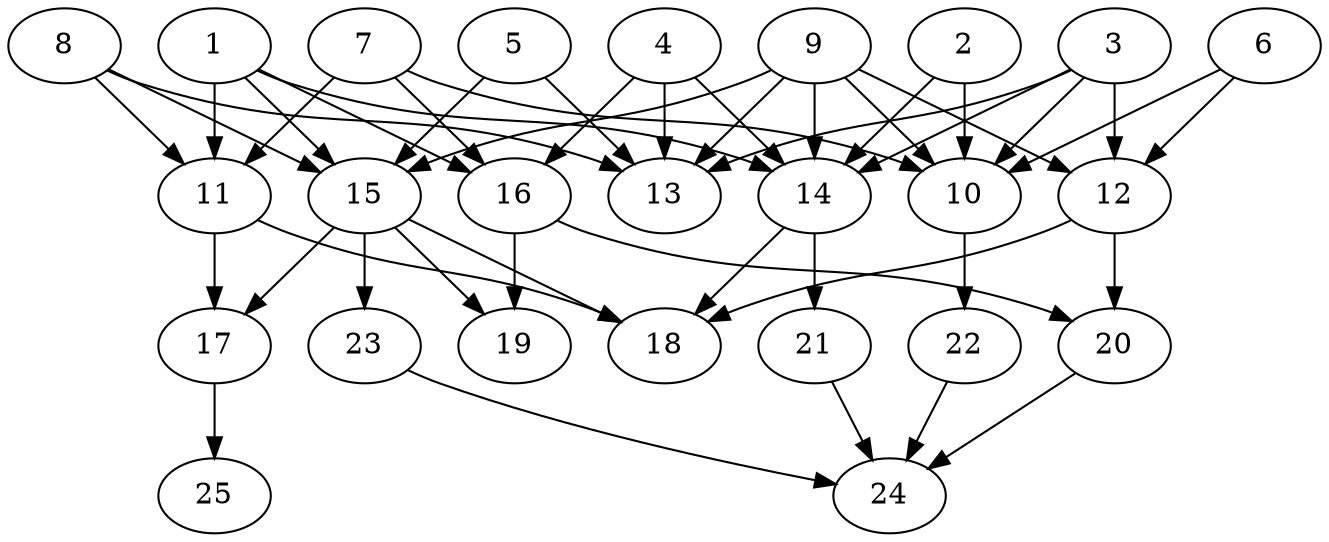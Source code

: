 // DAG automatically generated by daggen at Thu Oct  3 14:00:40 2019
// ./daggen --dot -n 25 --ccr 0.3 --fat 0.7 --regular 0.7 --density 0.6 --mindata 5242880 --maxdata 52428800 
digraph G {
  1 [size="45475840", alpha="0.01", expect_size="13642752"] 
  1 -> 11 [size ="13642752"]
  1 -> 14 [size ="13642752"]
  1 -> 15 [size ="13642752"]
  1 -> 16 [size ="13642752"]
  2 [size="163488427", alpha="0.12", expect_size="49046528"] 
  2 -> 10 [size ="49046528"]
  2 -> 14 [size ="49046528"]
  3 [size="36082347", alpha="0.14", expect_size="10824704"] 
  3 -> 10 [size ="10824704"]
  3 -> 12 [size ="10824704"]
  3 -> 13 [size ="10824704"]
  3 -> 14 [size ="10824704"]
  4 [size="75840853", alpha="0.12", expect_size="22752256"] 
  4 -> 13 [size ="22752256"]
  4 -> 14 [size ="22752256"]
  4 -> 16 [size ="22752256"]
  5 [size="144561493", alpha="0.01", expect_size="43368448"] 
  5 -> 13 [size ="43368448"]
  5 -> 15 [size ="43368448"]
  6 [size="50343253", alpha="0.17", expect_size="15102976"] 
  6 -> 10 [size ="15102976"]
  6 -> 12 [size ="15102976"]
  7 [size="58378240", alpha="0.05", expect_size="17513472"] 
  7 -> 10 [size ="17513472"]
  7 -> 11 [size ="17513472"]
  7 -> 16 [size ="17513472"]
  8 [size="145411413", alpha="0.02", expect_size="43623424"] 
  8 -> 11 [size ="43623424"]
  8 -> 13 [size ="43623424"]
  8 -> 15 [size ="43623424"]
  9 [size="21514240", alpha="0.09", expect_size="6454272"] 
  9 -> 10 [size ="6454272"]
  9 -> 12 [size ="6454272"]
  9 -> 13 [size ="6454272"]
  9 -> 14 [size ="6454272"]
  9 -> 15 [size ="6454272"]
  10 [size="125197653", alpha="0.12", expect_size="37559296"] 
  10 -> 22 [size ="37559296"]
  11 [size="162355200", alpha="0.03", expect_size="48706560"] 
  11 -> 17 [size ="48706560"]
  11 -> 18 [size ="48706560"]
  12 [size="170321920", alpha="0.06", expect_size="51096576"] 
  12 -> 18 [size ="51096576"]
  12 -> 20 [size ="51096576"]
  13 [size="103946240", alpha="0.05", expect_size="31183872"] 
  14 [size="55227733", alpha="0.19", expect_size="16568320"] 
  14 -> 18 [size ="16568320"]
  14 -> 21 [size ="16568320"]
  15 [size="153402027", alpha="0.14", expect_size="46020608"] 
  15 -> 17 [size ="46020608"]
  15 -> 18 [size ="46020608"]
  15 -> 19 [size ="46020608"]
  15 -> 23 [size ="46020608"]
  16 [size="164884480", alpha="0.02", expect_size="49465344"] 
  16 -> 19 [size ="49465344"]
  16 -> 20 [size ="49465344"]
  17 [size="144558080", alpha="0.05", expect_size="43367424"] 
  17 -> 25 [size ="43367424"]
  18 [size="24634027", alpha="0.09", expect_size="7390208"] 
  19 [size="39659520", alpha="0.05", expect_size="11897856"] 
  20 [size="110970880", alpha="0.04", expect_size="33291264"] 
  20 -> 24 [size ="33291264"]
  21 [size="49367040", alpha="0.07", expect_size="14810112"] 
  21 -> 24 [size ="14810112"]
  22 [size="75926187", alpha="0.08", expect_size="22777856"] 
  22 -> 24 [size ="22777856"]
  23 [size="120504320", alpha="0.12", expect_size="36151296"] 
  23 -> 24 [size ="36151296"]
  24 [size="159296853", alpha="0.03", expect_size="47789056"] 
  25 [size="151261867", alpha="0.10", expect_size="45378560"] 
}
